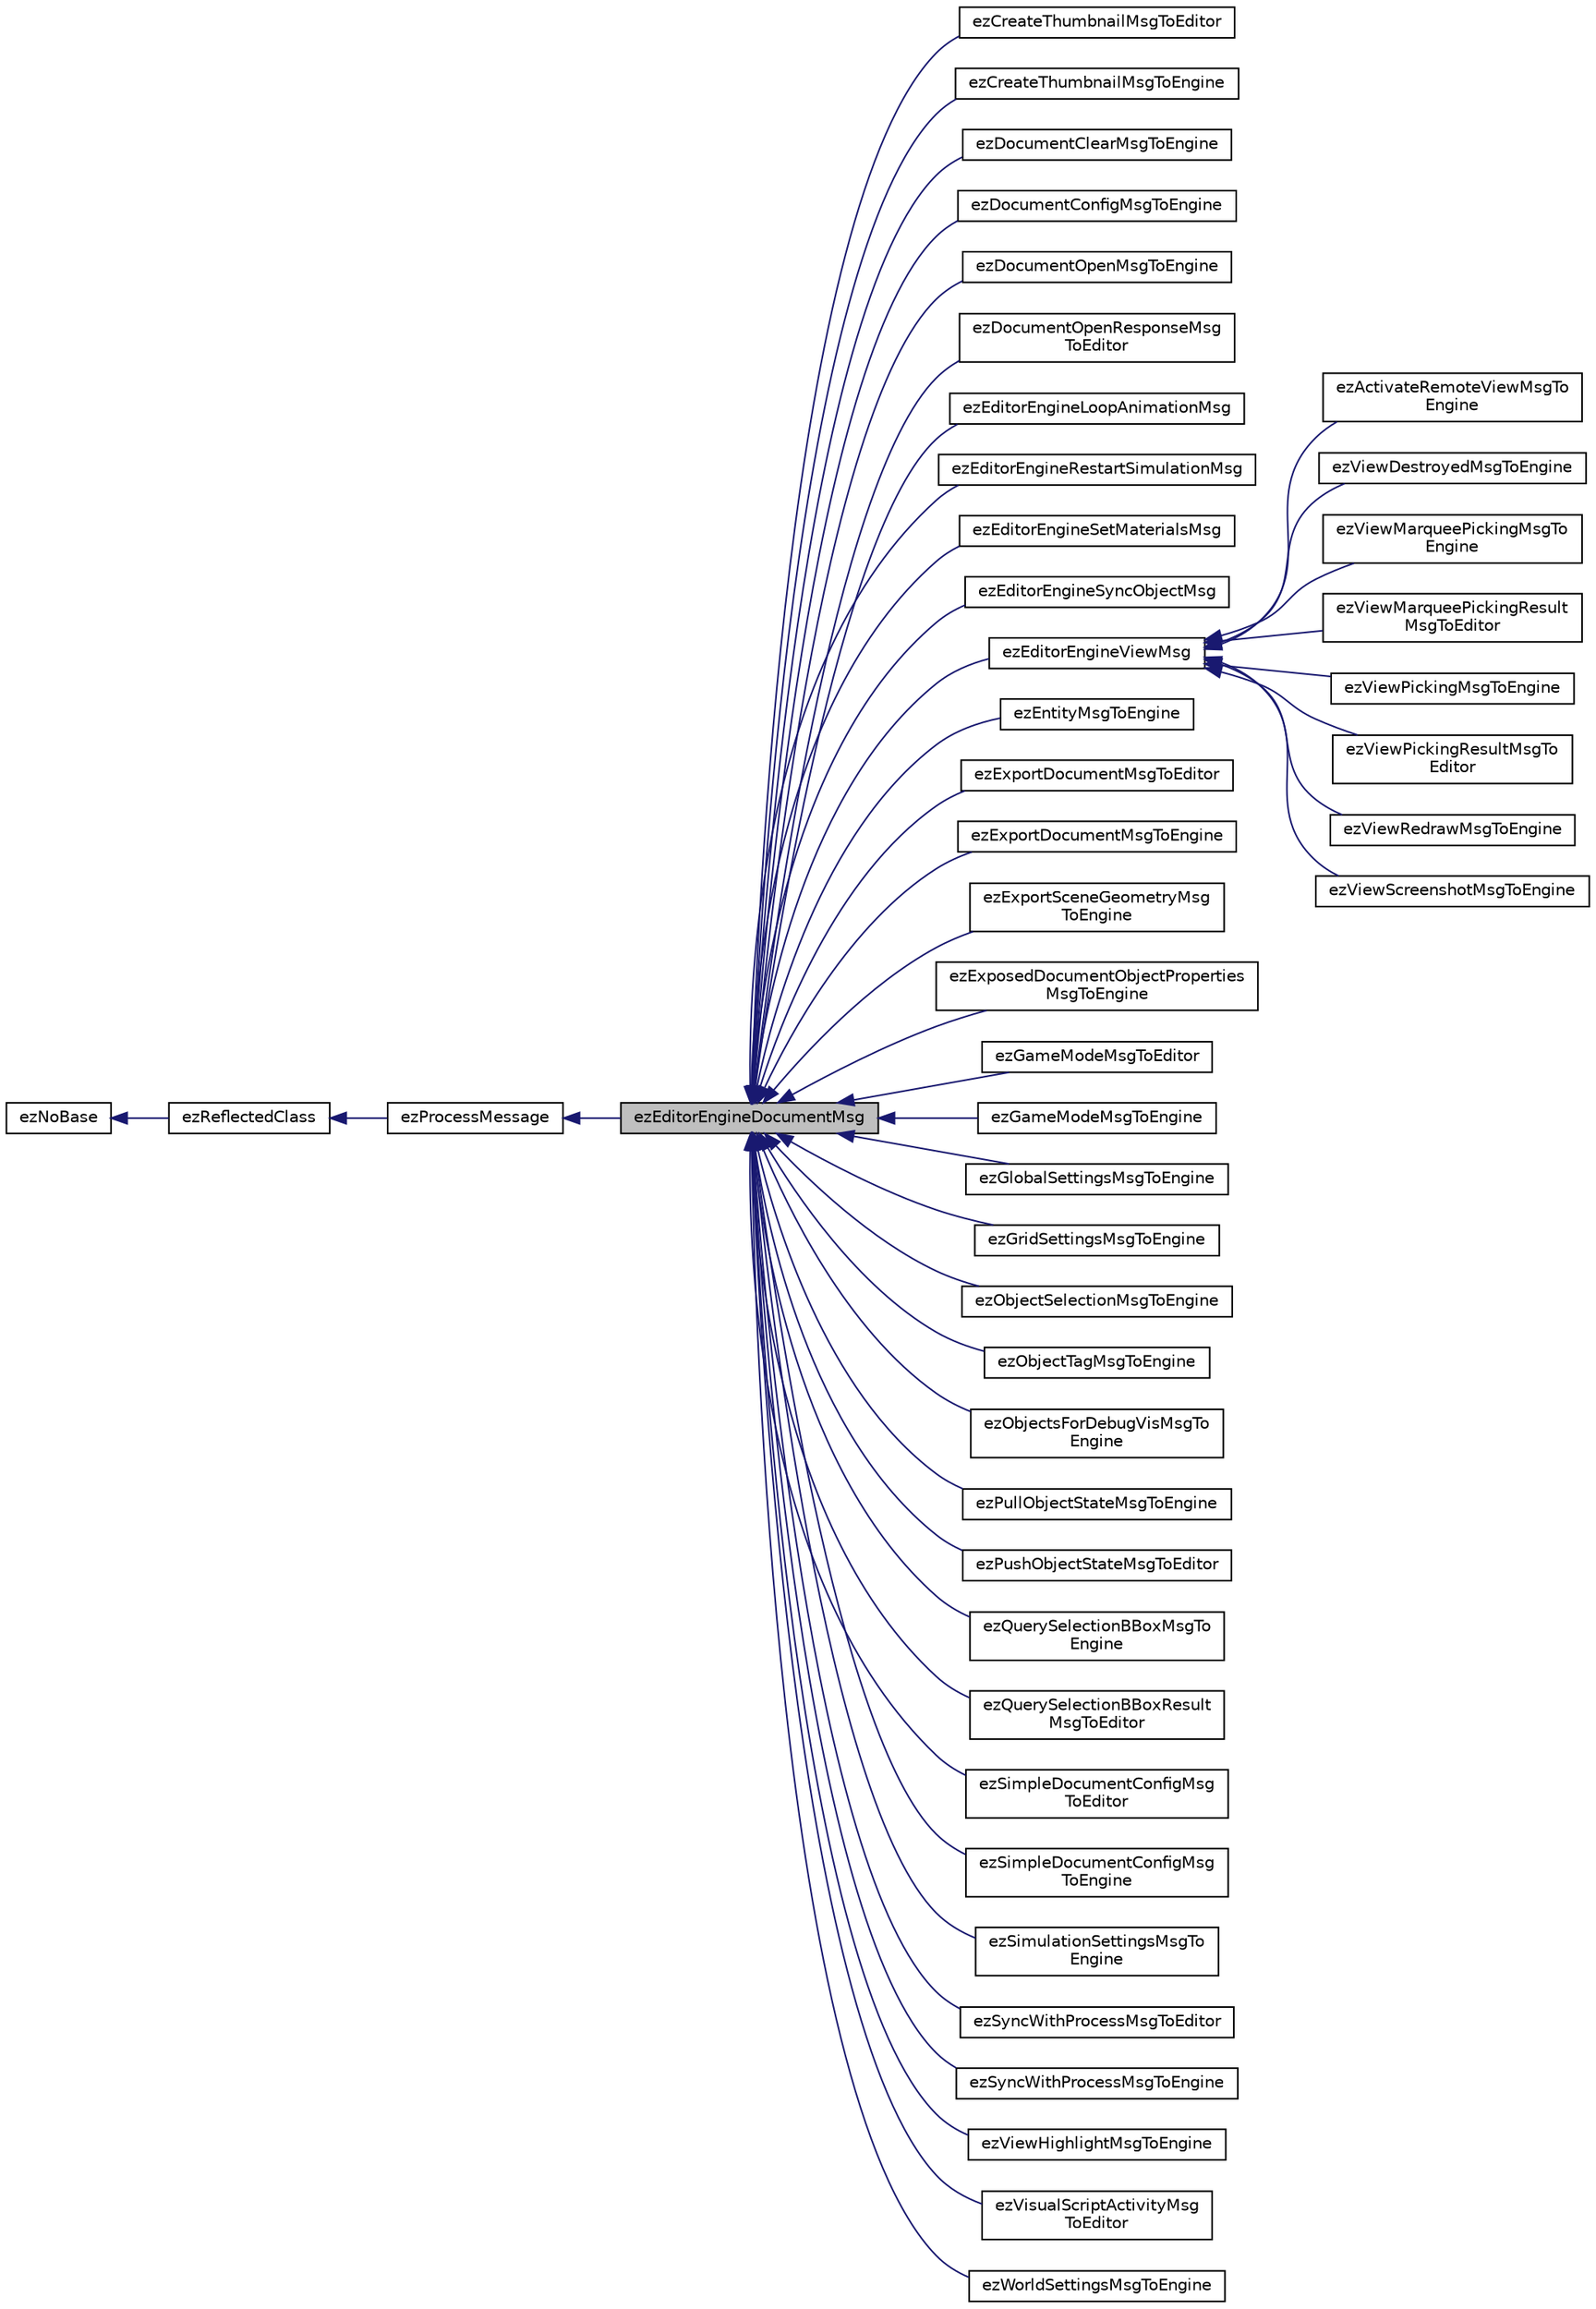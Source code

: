 digraph "ezEditorEngineDocumentMsg"
{
 // LATEX_PDF_SIZE
  edge [fontname="Helvetica",fontsize="10",labelfontname="Helvetica",labelfontsize="10"];
  node [fontname="Helvetica",fontsize="10",shape=record];
  rankdir="LR";
  Node1 [label="ezEditorEngineDocumentMsg",height=0.2,width=0.4,color="black", fillcolor="grey75", style="filled", fontcolor="black",tooltip="Base class for all messages that are tied to some document."];
  Node2 -> Node1 [dir="back",color="midnightblue",fontsize="10",style="solid",fontname="Helvetica"];
  Node2 [label="ezProcessMessage",height=0.2,width=0.4,color="black", fillcolor="white", style="filled",URL="$db/d40/classez_process_message.htm",tooltip="Base class for IPC messages transmitted by ezIpcChannel."];
  Node3 -> Node2 [dir="back",color="midnightblue",fontsize="10",style="solid",fontname="Helvetica"];
  Node3 [label="ezReflectedClass",height=0.2,width=0.4,color="black", fillcolor="white", style="filled",URL="$db/d45/classez_reflected_class.htm",tooltip="All classes that should be dynamically reflectable, need to be derived from this base class."];
  Node4 -> Node3 [dir="back",color="midnightblue",fontsize="10",style="solid",fontname="Helvetica"];
  Node4 [label="ezNoBase",height=0.2,width=0.4,color="black", fillcolor="white", style="filled",URL="$d4/d02/classez_no_base.htm",tooltip="Dummy type to pass to templates and macros that expect a base type for a class that has no base."];
  Node1 -> Node5 [dir="back",color="midnightblue",fontsize="10",style="solid",fontname="Helvetica"];
  Node5 [label="ezCreateThumbnailMsgToEditor",height=0.2,width=0.4,color="black", fillcolor="white", style="filled",URL="$d5/d36/classez_create_thumbnail_msg_to_editor.htm",tooltip=" "];
  Node1 -> Node6 [dir="back",color="midnightblue",fontsize="10",style="solid",fontname="Helvetica"];
  Node6 [label="ezCreateThumbnailMsgToEngine",height=0.2,width=0.4,color="black", fillcolor="white", style="filled",URL="$d7/d0e/classez_create_thumbnail_msg_to_engine.htm",tooltip=" "];
  Node1 -> Node7 [dir="back",color="midnightblue",fontsize="10",style="solid",fontname="Helvetica"];
  Node7 [label="ezDocumentClearMsgToEngine",height=0.2,width=0.4,color="black", fillcolor="white", style="filled",URL="$db/dbc/classez_document_clear_msg_to_engine.htm",tooltip="Used to reset the engine side to an empty document before sending the full document state over."];
  Node1 -> Node8 [dir="back",color="midnightblue",fontsize="10",style="solid",fontname="Helvetica"];
  Node8 [label="ezDocumentConfigMsgToEngine",height=0.2,width=0.4,color="black", fillcolor="white", style="filled",URL="$dd/dc8/classez_document_config_msg_to_engine.htm",tooltip="For very simple uses cases where a custom message would be too much."];
  Node1 -> Node9 [dir="back",color="midnightblue",fontsize="10",style="solid",fontname="Helvetica"];
  Node9 [label="ezDocumentOpenMsgToEngine",height=0.2,width=0.4,color="black", fillcolor="white", style="filled",URL="$d1/d7d/classez_document_open_msg_to_engine.htm",tooltip=" "];
  Node1 -> Node10 [dir="back",color="midnightblue",fontsize="10",style="solid",fontname="Helvetica"];
  Node10 [label="ezDocumentOpenResponseMsg\lToEditor",height=0.2,width=0.4,color="black", fillcolor="white", style="filled",URL="$d5/d62/classez_document_open_response_msg_to_editor.htm",tooltip=" "];
  Node1 -> Node11 [dir="back",color="midnightblue",fontsize="10",style="solid",fontname="Helvetica"];
  Node11 [label="ezEditorEngineLoopAnimationMsg",height=0.2,width=0.4,color="black", fillcolor="white", style="filled",URL="$dc/d54/classez_editor_engine_loop_animation_msg.htm",tooltip=" "];
  Node1 -> Node12 [dir="back",color="midnightblue",fontsize="10",style="solid",fontname="Helvetica"];
  Node12 [label="ezEditorEngineRestartSimulationMsg",height=0.2,width=0.4,color="black", fillcolor="white", style="filled",URL="$d0/dbb/classez_editor_engine_restart_simulation_msg.htm",tooltip=" "];
  Node1 -> Node13 [dir="back",color="midnightblue",fontsize="10",style="solid",fontname="Helvetica"];
  Node13 [label="ezEditorEngineSetMaterialsMsg",height=0.2,width=0.4,color="black", fillcolor="white", style="filled",URL="$d4/de3/classez_editor_engine_set_materials_msg.htm",tooltip=" "];
  Node1 -> Node14 [dir="back",color="midnightblue",fontsize="10",style="solid",fontname="Helvetica"];
  Node14 [label="ezEditorEngineSyncObjectMsg",height=0.2,width=0.4,color="black", fillcolor="white", style="filled",URL="$df/de7/classez_editor_engine_sync_object_msg.htm",tooltip=" "];
  Node1 -> Node15 [dir="back",color="midnightblue",fontsize="10",style="solid",fontname="Helvetica"];
  Node15 [label="ezEditorEngineViewMsg",height=0.2,width=0.4,color="black", fillcolor="white", style="filled",URL="$d0/d21/classez_editor_engine_view_msg.htm",tooltip=" "];
  Node15 -> Node16 [dir="back",color="midnightblue",fontsize="10",style="solid",fontname="Helvetica"];
  Node16 [label="ezActivateRemoteViewMsgTo\lEngine",height=0.2,width=0.4,color="black", fillcolor="white", style="filled",URL="$df/d9b/classez_activate_remote_view_msg_to_engine.htm",tooltip=" "];
  Node15 -> Node17 [dir="back",color="midnightblue",fontsize="10",style="solid",fontname="Helvetica"];
  Node17 [label="ezViewDestroyedMsgToEngine",height=0.2,width=0.4,color="black", fillcolor="white", style="filled",URL="$da/db7/classez_view_destroyed_msg_to_engine.htm",tooltip=" "];
  Node15 -> Node18 [dir="back",color="midnightblue",fontsize="10",style="solid",fontname="Helvetica"];
  Node18 [label="ezViewMarqueePickingMsgTo\lEngine",height=0.2,width=0.4,color="black", fillcolor="white", style="filled",URL="$d1/dab/classez_view_marquee_picking_msg_to_engine.htm",tooltip=" "];
  Node15 -> Node19 [dir="back",color="midnightblue",fontsize="10",style="solid",fontname="Helvetica"];
  Node19 [label="ezViewMarqueePickingResult\lMsgToEditor",height=0.2,width=0.4,color="black", fillcolor="white", style="filled",URL="$d2/d84/classez_view_marquee_picking_result_msg_to_editor.htm",tooltip=" "];
  Node15 -> Node20 [dir="back",color="midnightblue",fontsize="10",style="solid",fontname="Helvetica"];
  Node20 [label="ezViewPickingMsgToEngine",height=0.2,width=0.4,color="black", fillcolor="white", style="filled",URL="$da/de3/classez_view_picking_msg_to_engine.htm",tooltip=" "];
  Node15 -> Node21 [dir="back",color="midnightblue",fontsize="10",style="solid",fontname="Helvetica"];
  Node21 [label="ezViewPickingResultMsgTo\lEditor",height=0.2,width=0.4,color="black", fillcolor="white", style="filled",URL="$d6/db2/classez_view_picking_result_msg_to_editor.htm",tooltip=" "];
  Node15 -> Node22 [dir="back",color="midnightblue",fontsize="10",style="solid",fontname="Helvetica"];
  Node22 [label="ezViewRedrawMsgToEngine",height=0.2,width=0.4,color="black", fillcolor="white", style="filled",URL="$dd/dfb/classez_view_redraw_msg_to_engine.htm",tooltip=" "];
  Node15 -> Node23 [dir="back",color="midnightblue",fontsize="10",style="solid",fontname="Helvetica"];
  Node23 [label="ezViewScreenshotMsgToEngine",height=0.2,width=0.4,color="black", fillcolor="white", style="filled",URL="$de/db2/classez_view_screenshot_msg_to_engine.htm",tooltip=" "];
  Node1 -> Node24 [dir="back",color="midnightblue",fontsize="10",style="solid",fontname="Helvetica"];
  Node24 [label="ezEntityMsgToEngine",height=0.2,width=0.4,color="black", fillcolor="white", style="filled",URL="$df/d2e/classez_entity_msg_to_engine.htm",tooltip=" "];
  Node1 -> Node25 [dir="back",color="midnightblue",fontsize="10",style="solid",fontname="Helvetica"];
  Node25 [label="ezExportDocumentMsgToEditor",height=0.2,width=0.4,color="black", fillcolor="white", style="filled",URL="$d5/ddc/classez_export_document_msg_to_editor.htm",tooltip=" "];
  Node1 -> Node26 [dir="back",color="midnightblue",fontsize="10",style="solid",fontname="Helvetica"];
  Node26 [label="ezExportDocumentMsgToEngine",height=0.2,width=0.4,color="black", fillcolor="white", style="filled",URL="$d5/de0/classez_export_document_msg_to_engine.htm",tooltip=" "];
  Node1 -> Node27 [dir="back",color="midnightblue",fontsize="10",style="solid",fontname="Helvetica"];
  Node27 [label="ezExportSceneGeometryMsg\lToEngine",height=0.2,width=0.4,color="black", fillcolor="white", style="filled",URL="$d9/d14/classez_export_scene_geometry_msg_to_engine.htm",tooltip=" "];
  Node1 -> Node28 [dir="back",color="midnightblue",fontsize="10",style="solid",fontname="Helvetica"];
  Node28 [label="ezExposedDocumentObjectProperties\lMsgToEngine",height=0.2,width=0.4,color="black", fillcolor="white", style="filled",URL="$d7/d47/classez_exposed_document_object_properties_msg_to_engine.htm",tooltip=" "];
  Node1 -> Node29 [dir="back",color="midnightblue",fontsize="10",style="solid",fontname="Helvetica"];
  Node29 [label="ezGameModeMsgToEditor",height=0.2,width=0.4,color="black", fillcolor="white", style="filled",URL="$d4/d19/classez_game_mode_msg_to_editor.htm",tooltip=" "];
  Node1 -> Node30 [dir="back",color="midnightblue",fontsize="10",style="solid",fontname="Helvetica"];
  Node30 [label="ezGameModeMsgToEngine",height=0.2,width=0.4,color="black", fillcolor="white", style="filled",URL="$d7/dbd/classez_game_mode_msg_to_engine.htm",tooltip=" "];
  Node1 -> Node31 [dir="back",color="midnightblue",fontsize="10",style="solid",fontname="Helvetica"];
  Node31 [label="ezGlobalSettingsMsgToEngine",height=0.2,width=0.4,color="black", fillcolor="white", style="filled",URL="$d2/d5c/classez_global_settings_msg_to_engine.htm",tooltip=" "];
  Node1 -> Node32 [dir="back",color="midnightblue",fontsize="10",style="solid",fontname="Helvetica"];
  Node32 [label="ezGridSettingsMsgToEngine",height=0.2,width=0.4,color="black", fillcolor="white", style="filled",URL="$df/d49/classez_grid_settings_msg_to_engine.htm",tooltip=" "];
  Node1 -> Node33 [dir="back",color="midnightblue",fontsize="10",style="solid",fontname="Helvetica"];
  Node33 [label="ezObjectSelectionMsgToEngine",height=0.2,width=0.4,color="black", fillcolor="white", style="filled",URL="$d3/d58/classez_object_selection_msg_to_engine.htm",tooltip=" "];
  Node1 -> Node34 [dir="back",color="midnightblue",fontsize="10",style="solid",fontname="Helvetica"];
  Node34 [label="ezObjectTagMsgToEngine",height=0.2,width=0.4,color="black", fillcolor="white", style="filled",URL="$d0/d25/classez_object_tag_msg_to_engine.htm",tooltip=" "];
  Node1 -> Node35 [dir="back",color="midnightblue",fontsize="10",style="solid",fontname="Helvetica"];
  Node35 [label="ezObjectsForDebugVisMsgTo\lEngine",height=0.2,width=0.4,color="black", fillcolor="white", style="filled",URL="$df/d43/classez_objects_for_debug_vis_msg_to_engine.htm",tooltip="Send by the editor scene document to the runtime scene document, to tell it about the poll results (s..."];
  Node1 -> Node36 [dir="back",color="midnightblue",fontsize="10",style="solid",fontname="Helvetica"];
  Node36 [label="ezPullObjectStateMsgToEngine",height=0.2,width=0.4,color="black", fillcolor="white", style="filled",URL="$db/d0c/classez_pull_object_state_msg_to_engine.htm",tooltip=" "];
  Node1 -> Node37 [dir="back",color="midnightblue",fontsize="10",style="solid",fontname="Helvetica"];
  Node37 [label="ezPushObjectStateMsgToEditor",height=0.2,width=0.4,color="black", fillcolor="white", style="filled",URL="$da/dfa/classez_push_object_state_msg_to_editor.htm",tooltip=" "];
  Node1 -> Node38 [dir="back",color="midnightblue",fontsize="10",style="solid",fontname="Helvetica"];
  Node38 [label="ezQuerySelectionBBoxMsgTo\lEngine",height=0.2,width=0.4,color="black", fillcolor="white", style="filled",URL="$dc/d59/classez_query_selection_b_box_msg_to_engine.htm",tooltip=" "];
  Node1 -> Node39 [dir="back",color="midnightblue",fontsize="10",style="solid",fontname="Helvetica"];
  Node39 [label="ezQuerySelectionBBoxResult\lMsgToEditor",height=0.2,width=0.4,color="black", fillcolor="white", style="filled",URL="$da/d70/classez_query_selection_b_box_result_msg_to_editor.htm",tooltip=" "];
  Node1 -> Node40 [dir="back",color="midnightblue",fontsize="10",style="solid",fontname="Helvetica"];
  Node40 [label="ezSimpleDocumentConfigMsg\lToEditor",height=0.2,width=0.4,color="black", fillcolor="white", style="filled",URL="$d3/da7/classez_simple_document_config_msg_to_editor.htm",tooltip=" "];
  Node1 -> Node41 [dir="back",color="midnightblue",fontsize="10",style="solid",fontname="Helvetica"];
  Node41 [label="ezSimpleDocumentConfigMsg\lToEngine",height=0.2,width=0.4,color="black", fillcolor="white", style="filled",URL="$d9/d95/classez_simple_document_config_msg_to_engine.htm",tooltip=" "];
  Node1 -> Node42 [dir="back",color="midnightblue",fontsize="10",style="solid",fontname="Helvetica"];
  Node42 [label="ezSimulationSettingsMsgTo\lEngine",height=0.2,width=0.4,color="black", fillcolor="white", style="filled",URL="$d0/ddf/classez_simulation_settings_msg_to_engine.htm",tooltip=" "];
  Node1 -> Node43 [dir="back",color="midnightblue",fontsize="10",style="solid",fontname="Helvetica"];
  Node43 [label="ezSyncWithProcessMsgToEditor",height=0.2,width=0.4,color="black", fillcolor="white", style="filled",URL="$df/db9/classez_sync_with_process_msg_to_editor.htm",tooltip=" "];
  Node1 -> Node44 [dir="back",color="midnightblue",fontsize="10",style="solid",fontname="Helvetica"];
  Node44 [label="ezSyncWithProcessMsgToEngine",height=0.2,width=0.4,color="black", fillcolor="white", style="filled",URL="$d2/df3/classez_sync_with_process_msg_to_engine.htm",tooltip=" "];
  Node1 -> Node45 [dir="back",color="midnightblue",fontsize="10",style="solid",fontname="Helvetica"];
  Node45 [label="ezViewHighlightMsgToEngine",height=0.2,width=0.4,color="black", fillcolor="white", style="filled",URL="$dd/d35/classez_view_highlight_msg_to_engine.htm",tooltip=" "];
  Node1 -> Node46 [dir="back",color="midnightblue",fontsize="10",style="solid",fontname="Helvetica"];
  Node46 [label="ezVisualScriptActivityMsg\lToEditor",height=0.2,width=0.4,color="black", fillcolor="white", style="filled",URL="$d3/de4/classez_visual_script_activity_msg_to_editor.htm",tooltip="Send by the runtime scene whenever a visual script with debug output enabled does anything."];
  Node1 -> Node47 [dir="back",color="midnightblue",fontsize="10",style="solid",fontname="Helvetica"];
  Node47 [label="ezWorldSettingsMsgToEngine",height=0.2,width=0.4,color="black", fillcolor="white", style="filled",URL="$d3/ded/classez_world_settings_msg_to_engine.htm",tooltip=" "];
}
